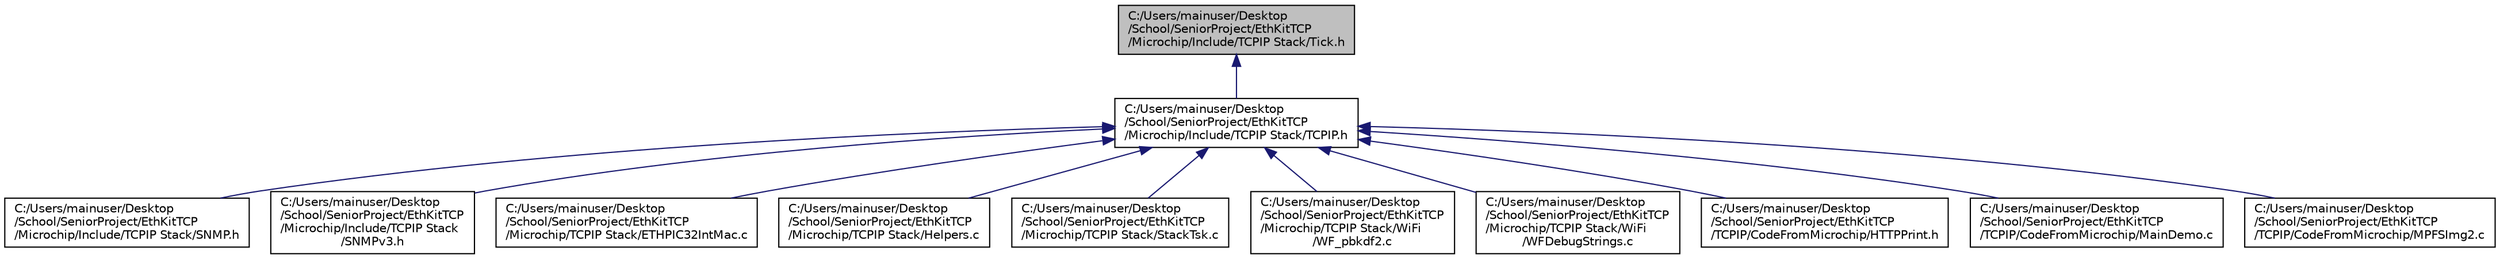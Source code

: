 digraph "C:/Users/mainuser/Desktop/School/SeniorProject/EthKitTCP/Microchip/Include/TCPIP Stack/Tick.h"
{
  edge [fontname="Helvetica",fontsize="10",labelfontname="Helvetica",labelfontsize="10"];
  node [fontname="Helvetica",fontsize="10",shape=record];
  Node1 [label="C:/Users/mainuser/Desktop\l/School/SeniorProject/EthKitTCP\l/Microchip/Include/TCPIP Stack/Tick.h",height=0.2,width=0.4,color="black", fillcolor="grey75", style="filled", fontcolor="black"];
  Node1 -> Node2 [dir="back",color="midnightblue",fontsize="10",style="solid",fontname="Helvetica"];
  Node2 [label="C:/Users/mainuser/Desktop\l/School/SeniorProject/EthKitTCP\l/Microchip/Include/TCPIP Stack/TCPIP.h",height=0.2,width=0.4,color="black", fillcolor="white", style="filled",URL="$_t_c_p_i_p_8h.html"];
  Node2 -> Node3 [dir="back",color="midnightblue",fontsize="10",style="solid",fontname="Helvetica"];
  Node3 [label="C:/Users/mainuser/Desktop\l/School/SeniorProject/EthKitTCP\l/Microchip/Include/TCPIP Stack/SNMP.h",height=0.2,width=0.4,color="black", fillcolor="white", style="filled",URL="$_s_n_m_p_8h.html"];
  Node2 -> Node4 [dir="back",color="midnightblue",fontsize="10",style="solid",fontname="Helvetica"];
  Node4 [label="C:/Users/mainuser/Desktop\l/School/SeniorProject/EthKitTCP\l/Microchip/Include/TCPIP Stack\l/SNMPv3.h",height=0.2,width=0.4,color="black", fillcolor="white", style="filled",URL="$_s_n_m_pv3_8h.html"];
  Node2 -> Node5 [dir="back",color="midnightblue",fontsize="10",style="solid",fontname="Helvetica"];
  Node5 [label="C:/Users/mainuser/Desktop\l/School/SeniorProject/EthKitTCP\l/Microchip/TCPIP Stack/ETHPIC32IntMac.c",height=0.2,width=0.4,color="black", fillcolor="white", style="filled",URL="$_e_t_h_p_i_c32_int_mac_8c.html"];
  Node2 -> Node6 [dir="back",color="midnightblue",fontsize="10",style="solid",fontname="Helvetica"];
  Node6 [label="C:/Users/mainuser/Desktop\l/School/SeniorProject/EthKitTCP\l/Microchip/TCPIP Stack/Helpers.c",height=0.2,width=0.4,color="black", fillcolor="white", style="filled",URL="$_helpers_8c.html"];
  Node2 -> Node7 [dir="back",color="midnightblue",fontsize="10",style="solid",fontname="Helvetica"];
  Node7 [label="C:/Users/mainuser/Desktop\l/School/SeniorProject/EthKitTCP\l/Microchip/TCPIP Stack/StackTsk.c",height=0.2,width=0.4,color="black", fillcolor="white", style="filled",URL="$_stack_tsk_8c.html"];
  Node2 -> Node8 [dir="back",color="midnightblue",fontsize="10",style="solid",fontname="Helvetica"];
  Node8 [label="C:/Users/mainuser/Desktop\l/School/SeniorProject/EthKitTCP\l/Microchip/TCPIP Stack/WiFi\l/WF_pbkdf2.c",height=0.2,width=0.4,color="black", fillcolor="white", style="filled",URL="$_w_f__pbkdf2_8c.html"];
  Node2 -> Node9 [dir="back",color="midnightblue",fontsize="10",style="solid",fontname="Helvetica"];
  Node9 [label="C:/Users/mainuser/Desktop\l/School/SeniorProject/EthKitTCP\l/Microchip/TCPIP Stack/WiFi\l/WFDebugStrings.c",height=0.2,width=0.4,color="black", fillcolor="white", style="filled",URL="$_w_f_debug_strings_8c.html"];
  Node2 -> Node10 [dir="back",color="midnightblue",fontsize="10",style="solid",fontname="Helvetica"];
  Node10 [label="C:/Users/mainuser/Desktop\l/School/SeniorProject/EthKitTCP\l/TCPIP/CodeFromMicrochip/HTTPPrint.h",height=0.2,width=0.4,color="black", fillcolor="white", style="filled",URL="$_h_t_t_p_print_8h.html"];
  Node2 -> Node11 [dir="back",color="midnightblue",fontsize="10",style="solid",fontname="Helvetica"];
  Node11 [label="C:/Users/mainuser/Desktop\l/School/SeniorProject/EthKitTCP\l/TCPIP/CodeFromMicrochip/MainDemo.c",height=0.2,width=0.4,color="black", fillcolor="white", style="filled",URL="$_main_demo_8c.html"];
  Node2 -> Node12 [dir="back",color="midnightblue",fontsize="10",style="solid",fontname="Helvetica"];
  Node12 [label="C:/Users/mainuser/Desktop\l/School/SeniorProject/EthKitTCP\l/TCPIP/CodeFromMicrochip/MPFSImg2.c",height=0.2,width=0.4,color="black", fillcolor="white", style="filled",URL="$_m_p_f_s_img2_8c.html"];
}
